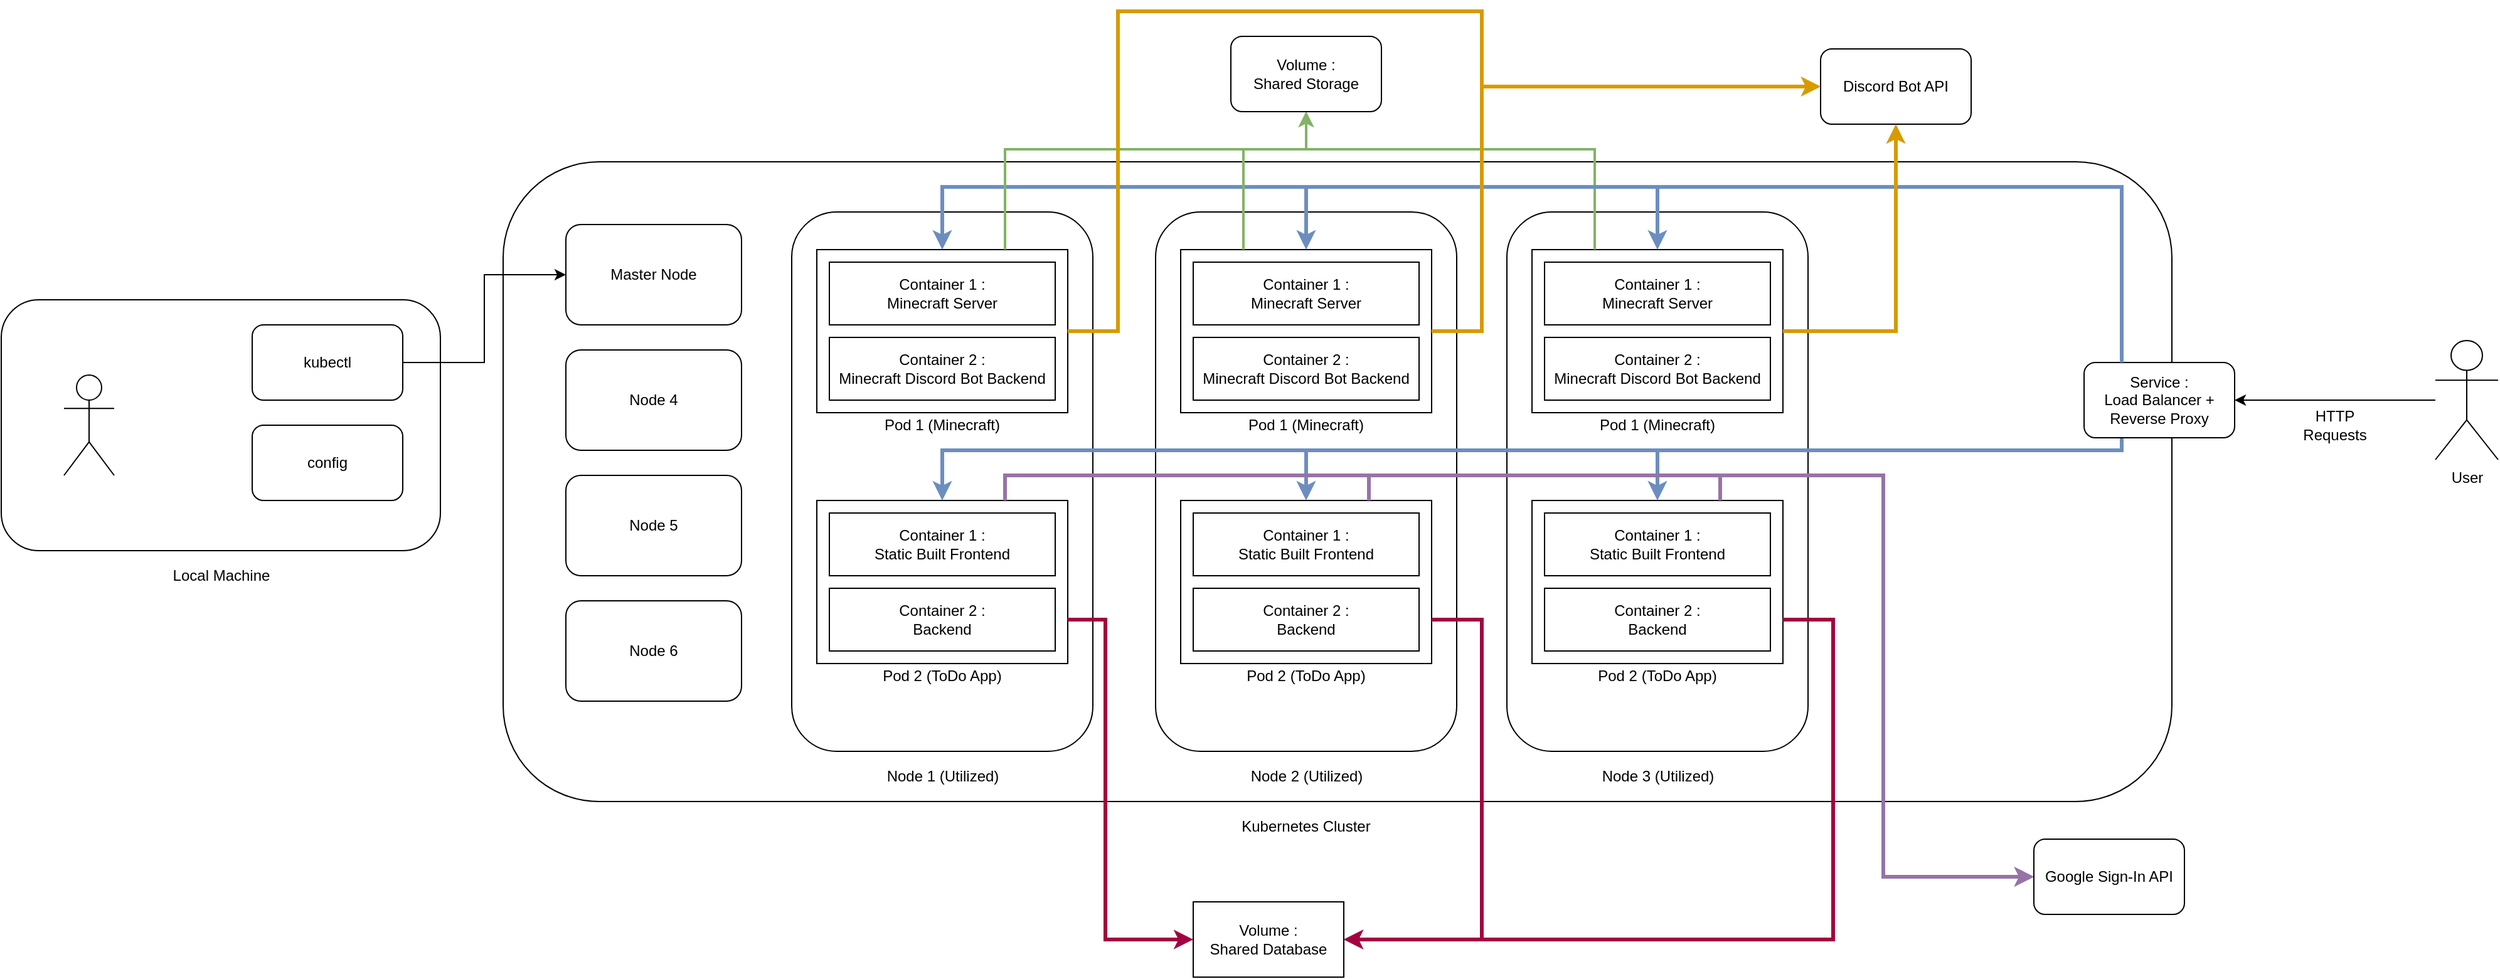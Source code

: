<mxfile version="13.5.4" type="device"><diagram id="Ucx2QA6_3iGu0zizg2Ye" name="Page-1"><mxGraphModel dx="2272" dy="1862" grid="1" gridSize="10" guides="1" tooltips="1" connect="1" arrows="1" fold="1" page="1" pageScale="1" pageWidth="850" pageHeight="1100" math="0" shadow="0"><root><mxCell id="0"/><mxCell id="1" parent="0"/><mxCell id="tuy0y7zz21zerRvby99B-9" value="" style="group" vertex="1" connectable="0" parent="1"><mxGeometry x="-250" y="220" width="350" height="230" as="geometry"/></mxCell><mxCell id="tuy0y7zz21zerRvby99B-2" value="" style="rounded=1;whiteSpace=wrap;html=1;" vertex="1" parent="tuy0y7zz21zerRvby99B-9"><mxGeometry width="350" height="200" as="geometry"/></mxCell><mxCell id="tuy0y7zz21zerRvby99B-3" value="kubectl" style="rounded=1;whiteSpace=wrap;html=1;" vertex="1" parent="tuy0y7zz21zerRvby99B-9"><mxGeometry x="200" y="20" width="120" height="60" as="geometry"/></mxCell><mxCell id="tuy0y7zz21zerRvby99B-6" value="" style="shape=umlActor;verticalLabelPosition=bottom;verticalAlign=top;html=1;outlineConnect=0;" vertex="1" parent="tuy0y7zz21zerRvby99B-9"><mxGeometry x="50" y="60" width="40" height="80" as="geometry"/></mxCell><mxCell id="tuy0y7zz21zerRvby99B-7" value="config" style="rounded=1;whiteSpace=wrap;html=1;" vertex="1" parent="tuy0y7zz21zerRvby99B-9"><mxGeometry x="200" y="100" width="120" height="60" as="geometry"/></mxCell><mxCell id="tuy0y7zz21zerRvby99B-8" value="Local Machine" style="text;html=1;strokeColor=none;fillColor=none;align=center;verticalAlign=middle;whiteSpace=wrap;rounded=0;" vertex="1" parent="tuy0y7zz21zerRvby99B-9"><mxGeometry x="122.5" y="210" width="105" height="20" as="geometry"/></mxCell><mxCell id="tuy0y7zz21zerRvby99B-10" value="" style="rounded=1;whiteSpace=wrap;html=1;" vertex="1" parent="1"><mxGeometry x="150" y="110" width="1330" height="510" as="geometry"/></mxCell><mxCell id="tuy0y7zz21zerRvby99B-41" value="Kubernetes Cluster" style="text;html=1;strokeColor=none;fillColor=none;align=center;verticalAlign=middle;whiteSpace=wrap;rounded=0;" vertex="1" parent="1"><mxGeometry x="650" y="630" width="280" height="20" as="geometry"/></mxCell><mxCell id="tuy0y7zz21zerRvby99B-21" value="&lt;span&gt;Master Node&lt;/span&gt;" style="rounded=1;whiteSpace=wrap;html=1;" vertex="1" parent="1"><mxGeometry x="200" y="160" width="140" height="80" as="geometry"/></mxCell><mxCell id="tuy0y7zz21zerRvby99B-53" value="&lt;span&gt;Node 4&lt;/span&gt;" style="rounded=1;whiteSpace=wrap;html=1;" vertex="1" parent="1"><mxGeometry x="200" y="260" width="140" height="80" as="geometry"/></mxCell><mxCell id="tuy0y7zz21zerRvby99B-54" value="&lt;span&gt;Node 5&lt;/span&gt;" style="rounded=1;whiteSpace=wrap;html=1;" vertex="1" parent="1"><mxGeometry x="200" y="360" width="140" height="80" as="geometry"/></mxCell><mxCell id="tuy0y7zz21zerRvby99B-55" value="&lt;span&gt;Node 6&lt;/span&gt;" style="rounded=1;whiteSpace=wrap;html=1;" vertex="1" parent="1"><mxGeometry x="200" y="460" width="140" height="80" as="geometry"/></mxCell><mxCell id="tuy0y7zz21zerRvby99B-87" value="" style="group" vertex="1" connectable="0" parent="1"><mxGeometry x="380" y="150" width="240" height="460" as="geometry"/></mxCell><mxCell id="tuy0y7zz21zerRvby99B-13" value="" style="group" vertex="1" connectable="0" parent="tuy0y7zz21zerRvby99B-87"><mxGeometry width="240" height="460" as="geometry"/></mxCell><mxCell id="tuy0y7zz21zerRvby99B-11" value="" style="rounded=1;whiteSpace=wrap;html=1;" vertex="1" parent="tuy0y7zz21zerRvby99B-13"><mxGeometry width="240" height="430" as="geometry"/></mxCell><mxCell id="tuy0y7zz21zerRvby99B-12" value="Node 1 (Utilized)" style="text;html=1;strokeColor=none;fillColor=none;align=center;verticalAlign=middle;whiteSpace=wrap;rounded=0;" vertex="1" parent="tuy0y7zz21zerRvby99B-13"><mxGeometry x="47.5" y="440" width="145" height="20" as="geometry"/></mxCell><mxCell id="tuy0y7zz21zerRvby99B-64" value="" style="group" vertex="1" connectable="0" parent="tuy0y7zz21zerRvby99B-13"><mxGeometry x="20" y="30" width="200" height="160" as="geometry"/></mxCell><mxCell id="tuy0y7zz21zerRvby99B-52" value="" style="group" vertex="1" connectable="0" parent="tuy0y7zz21zerRvby99B-64"><mxGeometry width="200" height="160" as="geometry"/></mxCell><mxCell id="tuy0y7zz21zerRvby99B-42" value="" style="rounded=0;whiteSpace=wrap;html=1;" vertex="1" parent="tuy0y7zz21zerRvby99B-52"><mxGeometry width="200" height="130" as="geometry"/></mxCell><mxCell id="tuy0y7zz21zerRvby99B-43" value="Container 1 :&lt;br&gt;Minecraft Server" style="rounded=0;whiteSpace=wrap;html=1;" vertex="1" parent="tuy0y7zz21zerRvby99B-52"><mxGeometry x="10" y="10" width="180" height="50" as="geometry"/></mxCell><mxCell id="tuy0y7zz21zerRvby99B-50" value="Container 2 :&lt;br&gt;Minecraft Discord Bot Backend" style="rounded=0;whiteSpace=wrap;html=1;" vertex="1" parent="tuy0y7zz21zerRvby99B-52"><mxGeometry x="10" y="70" width="180" height="50" as="geometry"/></mxCell><mxCell id="tuy0y7zz21zerRvby99B-51" value="Pod 1 (Minecraft)" style="text;html=1;strokeColor=none;fillColor=none;align=center;verticalAlign=middle;whiteSpace=wrap;rounded=0;" vertex="1" parent="tuy0y7zz21zerRvby99B-64"><mxGeometry x="50" y="130" width="100" height="20" as="geometry"/></mxCell><mxCell id="tuy0y7zz21zerRvby99B-66" value="" style="group" vertex="1" connectable="0" parent="tuy0y7zz21zerRvby99B-13"><mxGeometry x="20" y="230" width="200" height="160" as="geometry"/></mxCell><mxCell id="tuy0y7zz21zerRvby99B-67" value="" style="rounded=0;whiteSpace=wrap;html=1;" vertex="1" parent="tuy0y7zz21zerRvby99B-66"><mxGeometry width="200" height="130" as="geometry"/></mxCell><mxCell id="tuy0y7zz21zerRvby99B-68" value="Container 1 :&lt;br&gt;Static Built Frontend" style="rounded=0;whiteSpace=wrap;html=1;" vertex="1" parent="tuy0y7zz21zerRvby99B-66"><mxGeometry x="10" y="10" width="180" height="50" as="geometry"/></mxCell><mxCell id="tuy0y7zz21zerRvby99B-69" value="Container 2 :&lt;br&gt;Backend" style="rounded=0;whiteSpace=wrap;html=1;" vertex="1" parent="tuy0y7zz21zerRvby99B-66"><mxGeometry x="10" y="70" width="180" height="50" as="geometry"/></mxCell><mxCell id="tuy0y7zz21zerRvby99B-70" value="Pod 2 (ToDo App)" style="text;html=1;strokeColor=none;fillColor=none;align=center;verticalAlign=middle;whiteSpace=wrap;rounded=0;" vertex="1" parent="tuy0y7zz21zerRvby99B-13"><mxGeometry x="70" y="360" width="100" height="20" as="geometry"/></mxCell><mxCell id="tuy0y7zz21zerRvby99B-88" value="" style="group" vertex="1" connectable="0" parent="1"><mxGeometry x="670" y="150" width="240" height="460" as="geometry"/></mxCell><mxCell id="tuy0y7zz21zerRvby99B-89" value="" style="group" vertex="1" connectable="0" parent="tuy0y7zz21zerRvby99B-88"><mxGeometry width="240" height="460" as="geometry"/></mxCell><mxCell id="tuy0y7zz21zerRvby99B-90" value="" style="rounded=1;whiteSpace=wrap;html=1;" vertex="1" parent="tuy0y7zz21zerRvby99B-89"><mxGeometry width="240" height="430" as="geometry"/></mxCell><mxCell id="tuy0y7zz21zerRvby99B-91" value="Node 2 (Utilized)" style="text;html=1;strokeColor=none;fillColor=none;align=center;verticalAlign=middle;whiteSpace=wrap;rounded=0;" vertex="1" parent="tuy0y7zz21zerRvby99B-89"><mxGeometry x="47.5" y="440" width="145" height="20" as="geometry"/></mxCell><mxCell id="tuy0y7zz21zerRvby99B-92" value="" style="group" vertex="1" connectable="0" parent="tuy0y7zz21zerRvby99B-89"><mxGeometry x="20" y="30" width="200" height="160" as="geometry"/></mxCell><mxCell id="tuy0y7zz21zerRvby99B-93" value="" style="group" vertex="1" connectable="0" parent="tuy0y7zz21zerRvby99B-92"><mxGeometry width="200" height="160" as="geometry"/></mxCell><mxCell id="tuy0y7zz21zerRvby99B-94" value="" style="rounded=0;whiteSpace=wrap;html=1;" vertex="1" parent="tuy0y7zz21zerRvby99B-93"><mxGeometry width="200" height="130" as="geometry"/></mxCell><mxCell id="tuy0y7zz21zerRvby99B-95" value="Container 1 :&lt;br&gt;Minecraft Server" style="rounded=0;whiteSpace=wrap;html=1;" vertex="1" parent="tuy0y7zz21zerRvby99B-93"><mxGeometry x="10" y="10" width="180" height="50" as="geometry"/></mxCell><mxCell id="tuy0y7zz21zerRvby99B-96" value="Container 2 :&lt;br&gt;Minecraft Discord Bot Backend" style="rounded=0;whiteSpace=wrap;html=1;" vertex="1" parent="tuy0y7zz21zerRvby99B-93"><mxGeometry x="10" y="70" width="180" height="50" as="geometry"/></mxCell><mxCell id="tuy0y7zz21zerRvby99B-97" value="Pod 1 (Minecraft)" style="text;html=1;strokeColor=none;fillColor=none;align=center;verticalAlign=middle;whiteSpace=wrap;rounded=0;" vertex="1" parent="tuy0y7zz21zerRvby99B-92"><mxGeometry x="50" y="130" width="100" height="20" as="geometry"/></mxCell><mxCell id="tuy0y7zz21zerRvby99B-98" value="" style="group" vertex="1" connectable="0" parent="tuy0y7zz21zerRvby99B-89"><mxGeometry x="20" y="230" width="200" height="160" as="geometry"/></mxCell><mxCell id="tuy0y7zz21zerRvby99B-99" value="" style="rounded=0;whiteSpace=wrap;html=1;" vertex="1" parent="tuy0y7zz21zerRvby99B-98"><mxGeometry width="200" height="130" as="geometry"/></mxCell><mxCell id="tuy0y7zz21zerRvby99B-100" value="Container 1 :&lt;br&gt;Static Built Frontend" style="rounded=0;whiteSpace=wrap;html=1;" vertex="1" parent="tuy0y7zz21zerRvby99B-98"><mxGeometry x="10" y="10" width="180" height="50" as="geometry"/></mxCell><mxCell id="tuy0y7zz21zerRvby99B-101" value="Container 2 :&lt;br&gt;Backend" style="rounded=0;whiteSpace=wrap;html=1;" vertex="1" parent="tuy0y7zz21zerRvby99B-98"><mxGeometry x="10" y="70" width="180" height="50" as="geometry"/></mxCell><mxCell id="tuy0y7zz21zerRvby99B-102" value="Pod 2 (ToDo App)" style="text;html=1;strokeColor=none;fillColor=none;align=center;verticalAlign=middle;whiteSpace=wrap;rounded=0;" vertex="1" parent="tuy0y7zz21zerRvby99B-89"><mxGeometry x="70" y="360" width="100" height="20" as="geometry"/></mxCell><mxCell id="tuy0y7zz21zerRvby99B-103" value="" style="group" vertex="1" connectable="0" parent="1"><mxGeometry x="950" y="150" width="240" height="460" as="geometry"/></mxCell><mxCell id="tuy0y7zz21zerRvby99B-104" value="" style="group" vertex="1" connectable="0" parent="tuy0y7zz21zerRvby99B-103"><mxGeometry width="240" height="460" as="geometry"/></mxCell><mxCell id="tuy0y7zz21zerRvby99B-105" value="" style="rounded=1;whiteSpace=wrap;html=1;" vertex="1" parent="tuy0y7zz21zerRvby99B-104"><mxGeometry width="240" height="430" as="geometry"/></mxCell><mxCell id="tuy0y7zz21zerRvby99B-106" value="Node 3 (Utilized)" style="text;html=1;strokeColor=none;fillColor=none;align=center;verticalAlign=middle;whiteSpace=wrap;rounded=0;" vertex="1" parent="tuy0y7zz21zerRvby99B-104"><mxGeometry x="47.5" y="440" width="145" height="20" as="geometry"/></mxCell><mxCell id="tuy0y7zz21zerRvby99B-107" value="" style="group" vertex="1" connectable="0" parent="tuy0y7zz21zerRvby99B-104"><mxGeometry x="20" y="30" width="200" height="160" as="geometry"/></mxCell><mxCell id="tuy0y7zz21zerRvby99B-108" value="" style="group" vertex="1" connectable="0" parent="tuy0y7zz21zerRvby99B-107"><mxGeometry width="200" height="160" as="geometry"/></mxCell><mxCell id="tuy0y7zz21zerRvby99B-109" value="" style="rounded=0;whiteSpace=wrap;html=1;" vertex="1" parent="tuy0y7zz21zerRvby99B-108"><mxGeometry width="200" height="130" as="geometry"/></mxCell><mxCell id="tuy0y7zz21zerRvby99B-110" value="Container 1 :&lt;br&gt;Minecraft Server" style="rounded=0;whiteSpace=wrap;html=1;" vertex="1" parent="tuy0y7zz21zerRvby99B-108"><mxGeometry x="10" y="10" width="180" height="50" as="geometry"/></mxCell><mxCell id="tuy0y7zz21zerRvby99B-111" value="Container 2 :&lt;br&gt;Minecraft Discord Bot Backend" style="rounded=0;whiteSpace=wrap;html=1;" vertex="1" parent="tuy0y7zz21zerRvby99B-108"><mxGeometry x="10" y="70" width="180" height="50" as="geometry"/></mxCell><mxCell id="tuy0y7zz21zerRvby99B-112" value="Pod 1 (Minecraft)" style="text;html=1;strokeColor=none;fillColor=none;align=center;verticalAlign=middle;whiteSpace=wrap;rounded=0;" vertex="1" parent="tuy0y7zz21zerRvby99B-107"><mxGeometry x="50" y="130" width="100" height="20" as="geometry"/></mxCell><mxCell id="tuy0y7zz21zerRvby99B-113" value="" style="group" vertex="1" connectable="0" parent="tuy0y7zz21zerRvby99B-104"><mxGeometry x="20" y="230" width="200" height="160" as="geometry"/></mxCell><mxCell id="tuy0y7zz21zerRvby99B-114" value="" style="rounded=0;whiteSpace=wrap;html=1;" vertex="1" parent="tuy0y7zz21zerRvby99B-113"><mxGeometry width="200" height="130" as="geometry"/></mxCell><mxCell id="tuy0y7zz21zerRvby99B-115" value="Container 1 :&lt;br&gt;Static Built Frontend" style="rounded=0;whiteSpace=wrap;html=1;" vertex="1" parent="tuy0y7zz21zerRvby99B-113"><mxGeometry x="10" y="10" width="180" height="50" as="geometry"/></mxCell><mxCell id="tuy0y7zz21zerRvby99B-116" value="Container 2 :&lt;br&gt;Backend" style="rounded=0;whiteSpace=wrap;html=1;" vertex="1" parent="tuy0y7zz21zerRvby99B-113"><mxGeometry x="10" y="70" width="180" height="50" as="geometry"/></mxCell><mxCell id="tuy0y7zz21zerRvby99B-117" value="Pod 2 (ToDo App)" style="text;html=1;strokeColor=none;fillColor=none;align=center;verticalAlign=middle;whiteSpace=wrap;rounded=0;" vertex="1" parent="tuy0y7zz21zerRvby99B-104"><mxGeometry x="70" y="360" width="100" height="20" as="geometry"/></mxCell><mxCell id="tuy0y7zz21zerRvby99B-118" style="edgeStyle=orthogonalEdgeStyle;rounded=0;orthogonalLoop=1;jettySize=auto;html=1;entryX=0.25;entryY=1;entryDx=0;entryDy=0;startArrow=classic;startFill=1;endArrow=none;endFill=0;exitX=0.5;exitY=0;exitDx=0;exitDy=0;fillColor=#dae8fc;strokeColor=#6c8ebf;strokeWidth=3;" edge="1" parent="1" source="tuy0y7zz21zerRvby99B-67" target="tuy0y7zz21zerRvby99B-121"><mxGeometry relative="1" as="geometry"><mxPoint x="1470" y="320" as="targetPoint"/><mxPoint x="620" y="60" as="sourcePoint"/><Array as="points"><mxPoint x="500" y="340"/><mxPoint x="1440" y="340"/></Array></mxGeometry></mxCell><mxCell id="tuy0y7zz21zerRvby99B-119" style="edgeStyle=orthogonalEdgeStyle;rounded=0;orthogonalLoop=1;jettySize=auto;html=1;entryX=0.25;entryY=1;entryDx=0;entryDy=0;startArrow=classic;startFill=1;endArrow=none;endFill=0;exitX=0.5;exitY=0;exitDx=0;exitDy=0;strokeWidth=3;fillColor=#dae8fc;strokeColor=#6c8ebf;" edge="1" parent="1" source="tuy0y7zz21zerRvby99B-99" target="tuy0y7zz21zerRvby99B-121"><mxGeometry relative="1" as="geometry"><mxPoint x="1360" y="320" as="targetPoint"/><mxPoint x="1070" y="80" as="sourcePoint"/><Array as="points"><mxPoint x="790" y="340"/><mxPoint x="1440" y="340"/></Array></mxGeometry></mxCell><mxCell id="tuy0y7zz21zerRvby99B-120" style="edgeStyle=orthogonalEdgeStyle;rounded=0;orthogonalLoop=1;jettySize=auto;html=1;entryX=0.25;entryY=1;entryDx=0;entryDy=0;startArrow=classic;startFill=1;endArrow=none;endFill=0;exitX=0.5;exitY=0;exitDx=0;exitDy=0;strokeWidth=3;fillColor=#dae8fc;strokeColor=#6c8ebf;" edge="1" parent="1" source="tuy0y7zz21zerRvby99B-114" target="tuy0y7zz21zerRvby99B-121"><mxGeometry relative="1" as="geometry"><mxPoint x="1360" y="320" as="targetPoint"/><mxPoint x="970" y="80" as="sourcePoint"/><Array as="points"><mxPoint x="1070" y="340"/><mxPoint x="1440" y="340"/></Array></mxGeometry></mxCell><mxCell id="tuy0y7zz21zerRvby99B-145" style="edgeStyle=orthogonalEdgeStyle;rounded=0;orthogonalLoop=1;jettySize=auto;html=1;exitX=0.25;exitY=0;exitDx=0;exitDy=0;entryX=0.5;entryY=0;entryDx=0;entryDy=0;startArrow=none;startFill=0;endArrow=classic;endFill=1;fillColor=#dae8fc;strokeColor=#6c8ebf;strokeWidth=3;" edge="1" parent="1" source="tuy0y7zz21zerRvby99B-121" target="tuy0y7zz21zerRvby99B-109"><mxGeometry relative="1" as="geometry"><Array as="points"><mxPoint x="1440" y="130"/><mxPoint x="1070" y="130"/></Array></mxGeometry></mxCell><mxCell id="tuy0y7zz21zerRvby99B-146" style="edgeStyle=orthogonalEdgeStyle;rounded=0;orthogonalLoop=1;jettySize=auto;html=1;exitX=0.25;exitY=0;exitDx=0;exitDy=0;entryX=0.5;entryY=0;entryDx=0;entryDy=0;startArrow=none;startFill=0;endArrow=classic;endFill=1;fillColor=#dae8fc;strokeColor=#6c8ebf;strokeWidth=3;" edge="1" parent="1" source="tuy0y7zz21zerRvby99B-121" target="tuy0y7zz21zerRvby99B-42"><mxGeometry relative="1" as="geometry"><Array as="points"><mxPoint x="1440" y="130"/><mxPoint x="500" y="130"/></Array></mxGeometry></mxCell><mxCell id="tuy0y7zz21zerRvby99B-121" value="Service :&lt;br&gt;Load Balancer + Reverse Proxy" style="rounded=1;whiteSpace=wrap;html=1;" vertex="1" parent="1"><mxGeometry x="1410" y="270" width="120" height="60" as="geometry"/></mxCell><mxCell id="tuy0y7zz21zerRvby99B-125" style="edgeStyle=orthogonalEdgeStyle;rounded=0;orthogonalLoop=1;jettySize=auto;html=1;entryX=0;entryY=0.5;entryDx=0;entryDy=0;exitX=0.75;exitY=0;exitDx=0;exitDy=0;fillColor=#e1d5e7;strokeColor=#9673a6;strokeWidth=3;" edge="1" parent="1" source="tuy0y7zz21zerRvby99B-114" target="tuy0y7zz21zerRvby99B-128"><mxGeometry relative="1" as="geometry"><mxPoint x="1280" y="80" as="targetPoint"/><mxPoint x="1070" y="50" as="sourcePoint"/><Array as="points"><mxPoint x="1120" y="360"/><mxPoint x="1250" y="360"/><mxPoint x="1250" y="680"/></Array></mxGeometry></mxCell><mxCell id="tuy0y7zz21zerRvby99B-126" style="edgeStyle=orthogonalEdgeStyle;rounded=0;orthogonalLoop=1;jettySize=auto;html=1;entryX=0;entryY=0.5;entryDx=0;entryDy=0;exitX=0.75;exitY=0;exitDx=0;exitDy=0;fillColor=#e1d5e7;strokeColor=#9673a6;strokeWidth=3;" edge="1" parent="1" source="tuy0y7zz21zerRvby99B-99" target="tuy0y7zz21zerRvby99B-128"><mxGeometry relative="1" as="geometry"><mxPoint x="1240" y="80" as="targetPoint"/><mxPoint x="980" y="60" as="sourcePoint"/><Array as="points"><mxPoint x="840" y="360"/><mxPoint x="1250" y="360"/><mxPoint x="1250" y="680"/></Array></mxGeometry></mxCell><mxCell id="tuy0y7zz21zerRvby99B-127" style="edgeStyle=orthogonalEdgeStyle;rounded=0;orthogonalLoop=1;jettySize=auto;html=1;entryX=0;entryY=0.5;entryDx=0;entryDy=0;exitX=0.75;exitY=0;exitDx=0;exitDy=0;fillColor=#e1d5e7;strokeColor=#9673a6;strokeWidth=3;" edge="1" parent="1" source="tuy0y7zz21zerRvby99B-67" target="tuy0y7zz21zerRvby99B-128"><mxGeometry relative="1" as="geometry"><mxPoint x="1200" y="80" as="targetPoint"/><mxPoint x="500" y="380" as="sourcePoint"/><Array as="points"><mxPoint x="550" y="360"/><mxPoint x="1250" y="360"/><mxPoint x="1250" y="680"/></Array></mxGeometry></mxCell><mxCell id="tuy0y7zz21zerRvby99B-128" value="Google Sign-In API" style="rounded=1;whiteSpace=wrap;html=1;" vertex="1" parent="1"><mxGeometry x="1370" y="650" width="120" height="60" as="geometry"/></mxCell><mxCell id="tuy0y7zz21zerRvby99B-129" style="edgeStyle=orthogonalEdgeStyle;rounded=0;orthogonalLoop=1;jettySize=auto;html=1;entryX=0;entryY=0.5;entryDx=0;entryDy=0;fillColor=#d80073;strokeColor=#A50040;strokeWidth=3;" edge="1" parent="1" target="tuy0y7zz21zerRvby99B-131"><mxGeometry relative="1" as="geometry"><mxPoint x="700" y="730" as="targetPoint"/><mxPoint x="600" y="475" as="sourcePoint"/><Array as="points"><mxPoint x="630" y="475"/><mxPoint x="630" y="730"/></Array></mxGeometry></mxCell><mxCell id="tuy0y7zz21zerRvby99B-130" style="edgeStyle=orthogonalEdgeStyle;rounded=0;orthogonalLoop=1;jettySize=auto;html=1;entryX=1;entryY=0.5;entryDx=0;entryDy=0;fillColor=#d80073;strokeColor=#A50040;strokeWidth=3;" edge="1" parent="1" target="tuy0y7zz21zerRvby99B-131"><mxGeometry relative="1" as="geometry"><mxPoint x="900" y="730" as="targetPoint"/><mxPoint x="890" y="475" as="sourcePoint"/><Array as="points"><mxPoint x="930" y="475"/><mxPoint x="930" y="730"/></Array></mxGeometry></mxCell><mxCell id="tuy0y7zz21zerRvby99B-131" value="Volume :&lt;br&gt;Shared Database" style="rounded=0;whiteSpace=wrap;html=1;" vertex="1" parent="1"><mxGeometry x="700" y="700" width="120" height="60" as="geometry"/></mxCell><mxCell id="tuy0y7zz21zerRvby99B-132" style="edgeStyle=orthogonalEdgeStyle;rounded=0;orthogonalLoop=1;jettySize=auto;html=1;entryX=1;entryY=0.5;entryDx=0;entryDy=0;fillColor=#d80073;strokeColor=#A50040;strokeWidth=3;" edge="1" parent="1" target="tuy0y7zz21zerRvby99B-131"><mxGeometry relative="1" as="geometry"><mxPoint x="1170" y="475" as="sourcePoint"/><Array as="points"><mxPoint x="1210" y="475"/><mxPoint x="1210" y="730"/></Array></mxGeometry></mxCell><mxCell id="tuy0y7zz21zerRvby99B-133" style="edgeStyle=orthogonalEdgeStyle;rounded=0;orthogonalLoop=1;jettySize=auto;html=1;entryX=0.5;entryY=1;entryDx=0;entryDy=0;exitX=0.25;exitY=0;exitDx=0;exitDy=0;fillColor=#d5e8d4;strokeColor=#82b366;strokeWidth=2;" edge="1" parent="1" source="tuy0y7zz21zerRvby99B-109" target="tuy0y7zz21zerRvby99B-136"><mxGeometry relative="1" as="geometry"><mxPoint x="800" y="80" as="targetPoint"/><mxPoint x="1070" y="50" as="sourcePoint"/><Array as="points"><mxPoint x="1020" y="100"/><mxPoint x="790" y="100"/></Array></mxGeometry></mxCell><mxCell id="tuy0y7zz21zerRvby99B-134" style="edgeStyle=orthogonalEdgeStyle;rounded=0;orthogonalLoop=1;jettySize=auto;html=1;entryX=0.5;entryY=1;entryDx=0;entryDy=0;exitX=0.25;exitY=0;exitDx=0;exitDy=0;fillColor=#d5e8d4;strokeColor=#82b366;strokeWidth=2;" edge="1" parent="1" source="tuy0y7zz21zerRvby99B-94" target="tuy0y7zz21zerRvby99B-136"><mxGeometry relative="1" as="geometry"><mxPoint x="830" y="100" as="targetPoint"/><mxPoint x="680" y="70" as="sourcePoint"/><Array as="points"><mxPoint x="740" y="100"/><mxPoint x="790" y="100"/></Array></mxGeometry></mxCell><mxCell id="tuy0y7zz21zerRvby99B-135" style="edgeStyle=orthogonalEdgeStyle;rounded=0;orthogonalLoop=1;jettySize=auto;html=1;entryX=0.5;entryY=1;entryDx=0;entryDy=0;exitX=0.75;exitY=0;exitDx=0;exitDy=0;fillColor=#d5e8d4;strokeColor=#82b366;strokeWidth=2;" edge="1" parent="1" source="tuy0y7zz21zerRvby99B-42" target="tuy0y7zz21zerRvby99B-136"><mxGeometry relative="1" as="geometry"><mxPoint x="780" y="80" as="targetPoint"/><mxPoint x="510" y="30" as="sourcePoint"/><Array as="points"><mxPoint x="550" y="100"/><mxPoint x="790" y="100"/></Array></mxGeometry></mxCell><mxCell id="tuy0y7zz21zerRvby99B-136" value="Volume :&lt;br&gt;Shared Storage" style="rounded=1;whiteSpace=wrap;html=1;" vertex="1" parent="1"><mxGeometry x="730" y="10" width="120" height="60" as="geometry"/></mxCell><mxCell id="tuy0y7zz21zerRvby99B-137" style="edgeStyle=orthogonalEdgeStyle;rounded=0;orthogonalLoop=1;jettySize=auto;html=1;exitX=1;exitY=0.5;exitDx=0;exitDy=0;entryX=0;entryY=0.5;entryDx=0;entryDy=0;startArrow=none;startFill=0;endArrow=classic;endFill=1;" edge="1" parent="1" source="tuy0y7zz21zerRvby99B-3" target="tuy0y7zz21zerRvby99B-21"><mxGeometry relative="1" as="geometry"/></mxCell><mxCell id="tuy0y7zz21zerRvby99B-139" style="edgeStyle=orthogonalEdgeStyle;rounded=0;orthogonalLoop=1;jettySize=auto;html=1;entryX=1;entryY=0.5;entryDx=0;entryDy=0;startArrow=none;startFill=0;endArrow=classic;endFill=1;" edge="1" parent="1" source="tuy0y7zz21zerRvby99B-138" target="tuy0y7zz21zerRvby99B-121"><mxGeometry relative="1" as="geometry"/></mxCell><mxCell id="tuy0y7zz21zerRvby99B-138" value="User" style="shape=umlActor;verticalLabelPosition=bottom;verticalAlign=top;html=1;outlineConnect=0;" vertex="1" parent="1"><mxGeometry x="1690" y="252.5" width="50" height="95" as="geometry"/></mxCell><mxCell id="tuy0y7zz21zerRvby99B-140" value="HTTP Requests" style="text;html=1;strokeColor=none;fillColor=none;align=center;verticalAlign=middle;whiteSpace=wrap;rounded=0;" vertex="1" parent="1"><mxGeometry x="1590" y="310" width="40" height="20" as="geometry"/></mxCell><mxCell id="tuy0y7zz21zerRvby99B-144" style="edgeStyle=orthogonalEdgeStyle;rounded=0;orthogonalLoop=1;jettySize=auto;html=1;exitX=0.5;exitY=0;exitDx=0;exitDy=0;startArrow=classic;startFill=1;endArrow=none;endFill=0;entryX=0.25;entryY=0;entryDx=0;entryDy=0;fillColor=#dae8fc;strokeColor=#6c8ebf;strokeWidth=3;" edge="1" parent="1" source="tuy0y7zz21zerRvby99B-94" target="tuy0y7zz21zerRvby99B-121"><mxGeometry relative="1" as="geometry"><mxPoint x="1490" y="10" as="targetPoint"/><Array as="points"><mxPoint x="790" y="130"/><mxPoint x="1440" y="130"/></Array></mxGeometry></mxCell><mxCell id="tuy0y7zz21zerRvby99B-147" value="Discord Bot API" style="rounded=1;whiteSpace=wrap;html=1;" vertex="1" parent="1"><mxGeometry x="1200" y="20" width="120" height="60" as="geometry"/></mxCell><mxCell id="tuy0y7zz21zerRvby99B-148" style="edgeStyle=orthogonalEdgeStyle;rounded=0;orthogonalLoop=1;jettySize=auto;html=1;entryX=0.5;entryY=1;entryDx=0;entryDy=0;startArrow=none;startFill=0;endArrow=classic;endFill=1;exitX=1;exitY=0.5;exitDx=0;exitDy=0;strokeWidth=3;fillColor=#ffe6cc;strokeColor=#d79b00;" edge="1" parent="1" source="tuy0y7zz21zerRvby99B-109" target="tuy0y7zz21zerRvby99B-147"><mxGeometry relative="1" as="geometry"><mxPoint x="980" y="60" as="sourcePoint"/></mxGeometry></mxCell><mxCell id="tuy0y7zz21zerRvby99B-150" style="edgeStyle=orthogonalEdgeStyle;rounded=0;orthogonalLoop=1;jettySize=auto;html=1;exitX=1;exitY=0.5;exitDx=0;exitDy=0;entryX=0;entryY=0.5;entryDx=0;entryDy=0;startArrow=none;startFill=0;endArrow=classic;endFill=1;strokeWidth=3;fillColor=#ffe6cc;strokeColor=#d79b00;" edge="1" parent="1" source="tuy0y7zz21zerRvby99B-94" target="tuy0y7zz21zerRvby99B-147"><mxGeometry relative="1" as="geometry"><Array as="points"><mxPoint x="930" y="245"/><mxPoint x="930" y="50"/></Array></mxGeometry></mxCell><mxCell id="tuy0y7zz21zerRvby99B-151" style="edgeStyle=orthogonalEdgeStyle;rounded=0;orthogonalLoop=1;jettySize=auto;html=1;exitX=1;exitY=0.5;exitDx=0;exitDy=0;entryX=0;entryY=0.5;entryDx=0;entryDy=0;startArrow=none;startFill=0;endArrow=classic;endFill=1;strokeWidth=3;fillColor=#ffe6cc;strokeColor=#d79b00;" edge="1" parent="1" source="tuy0y7zz21zerRvby99B-42" target="tuy0y7zz21zerRvby99B-147"><mxGeometry relative="1" as="geometry"><Array as="points"><mxPoint x="640" y="245"/><mxPoint x="640" y="-10"/><mxPoint x="930" y="-10"/><mxPoint x="930" y="50"/></Array></mxGeometry></mxCell></root></mxGraphModel></diagram></mxfile>